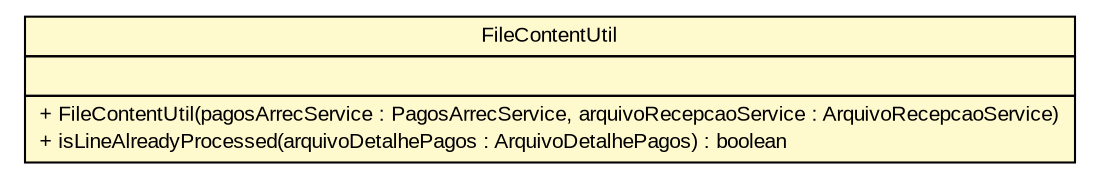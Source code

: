 #!/usr/local/bin/dot
#
# Class diagram 
# Generated by UMLGraph version R5_6 (http://www.umlgraph.org/)
#

digraph G {
	edge [fontname="arial",fontsize=10,labelfontname="arial",labelfontsize=10];
	node [fontname="arial",fontsize=10,shape=plaintext];
	nodesep=0.25;
	ranksep=0.5;
	// br.gov.to.sefaz.arr.processamento.process.content.util.FileContentUtil
	c377690 [label=<<table title="br.gov.to.sefaz.arr.processamento.process.content.util.FileContentUtil" border="0" cellborder="1" cellspacing="0" cellpadding="2" port="p" bgcolor="lemonChiffon" href="./FileContentUtil.html">
		<tr><td><table border="0" cellspacing="0" cellpadding="1">
<tr><td align="center" balign="center"> FileContentUtil </td></tr>
		</table></td></tr>
		<tr><td><table border="0" cellspacing="0" cellpadding="1">
<tr><td align="left" balign="left">  </td></tr>
		</table></td></tr>
		<tr><td><table border="0" cellspacing="0" cellpadding="1">
<tr><td align="left" balign="left"> + FileContentUtil(pagosArrecService : PagosArrecService, arquivoRecepcaoService : ArquivoRecepcaoService) </td></tr>
<tr><td align="left" balign="left"> + isLineAlreadyProcessed(arquivoDetalhePagos : ArquivoDetalhePagos) : boolean </td></tr>
		</table></td></tr>
		</table>>, URL="./FileContentUtil.html", fontname="arial", fontcolor="black", fontsize=10.0];
}

